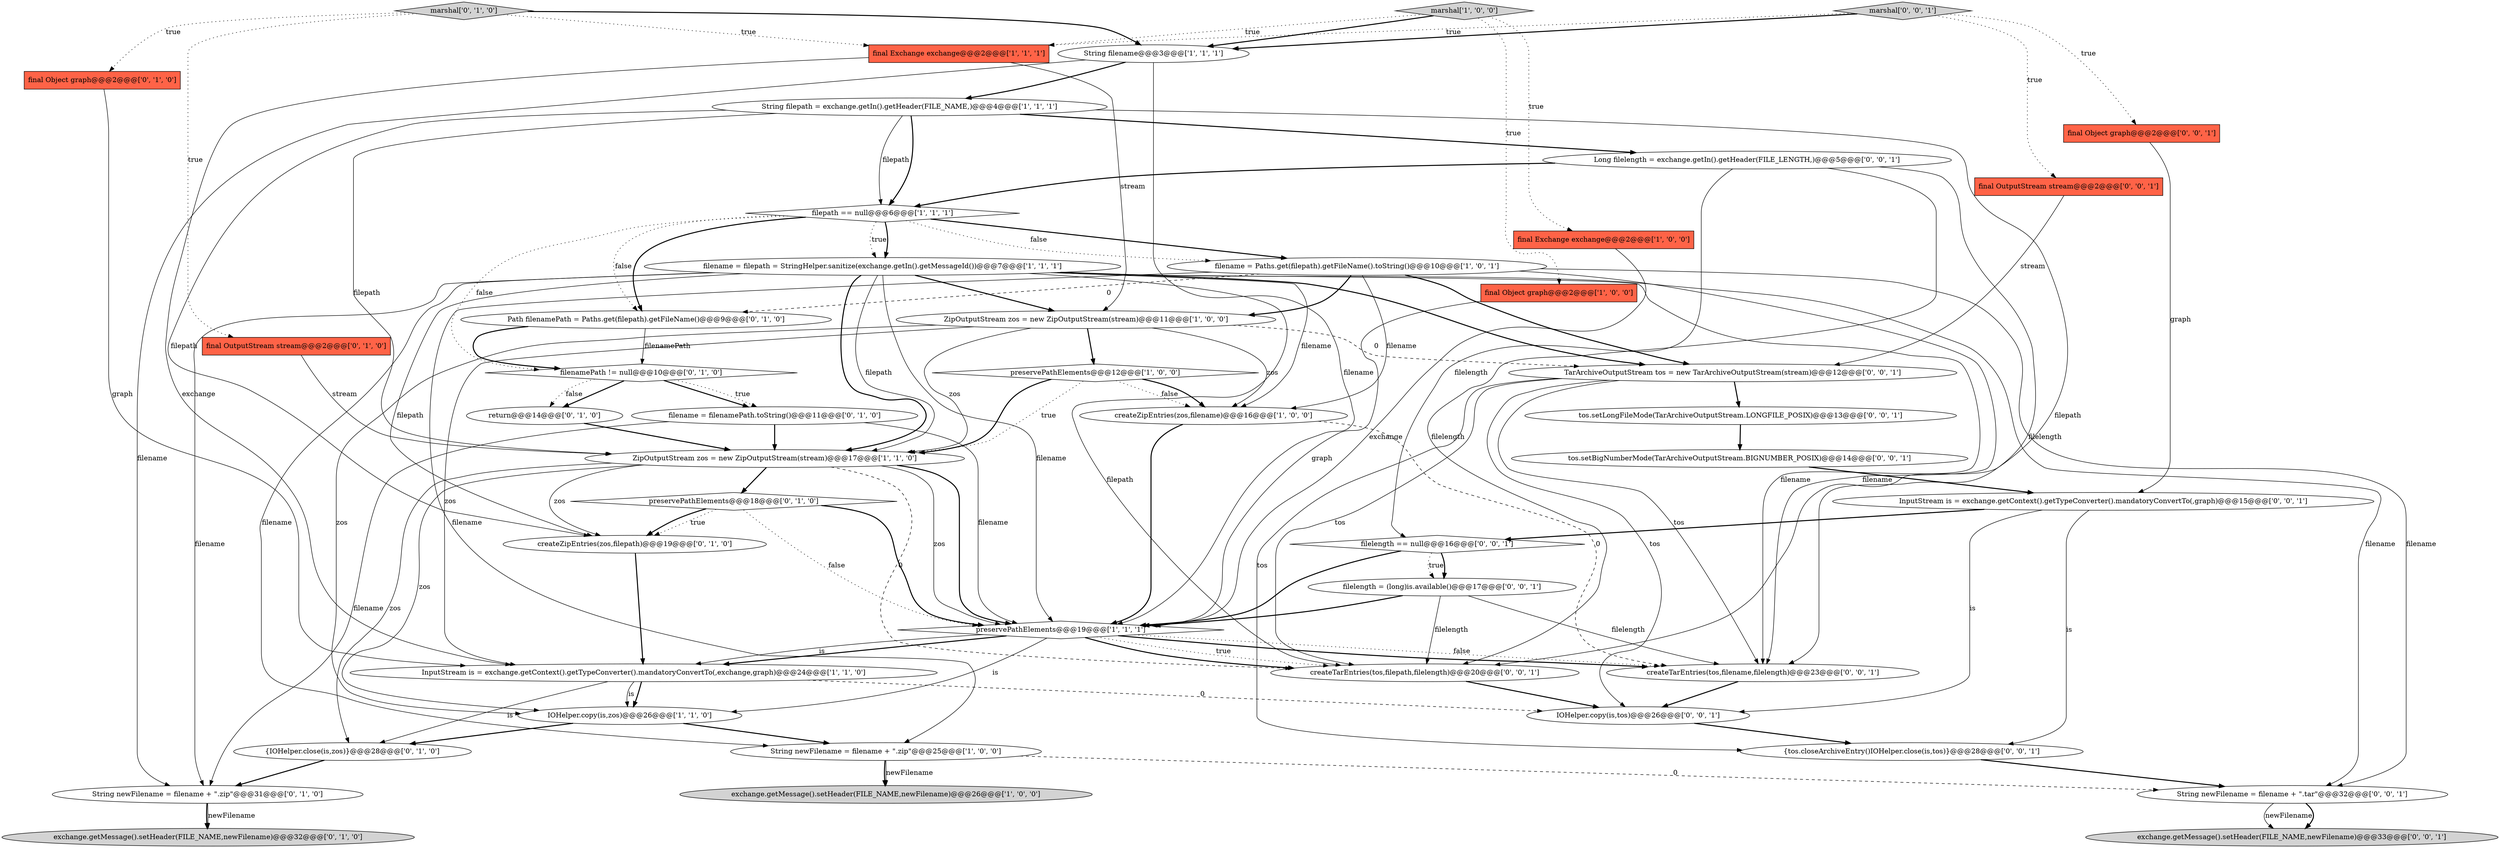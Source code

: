 digraph {
22 [style = filled, label = "filename = filenamePath.toString()@@@11@@@['0', '1', '0']", fillcolor = white, shape = ellipse image = "AAA1AAABBB2BBB"];
34 [style = filled, label = "{tos.closeArchiveEntry()IOHelper.close(is,tos)}@@@28@@@['0', '0', '1']", fillcolor = white, shape = ellipse image = "AAA0AAABBB3BBB"];
40 [style = filled, label = "tos.setBigNumberMode(TarArchiveOutputStream.BIGNUMBER_POSIX)@@@14@@@['0', '0', '1']", fillcolor = white, shape = ellipse image = "AAA0AAABBB3BBB"];
21 [style = filled, label = "filenamePath != null@@@10@@@['0', '1', '0']", fillcolor = white, shape = diamond image = "AAA1AAABBB2BBB"];
1 [style = filled, label = "createZipEntries(zos,filename)@@@16@@@['1', '0', '0']", fillcolor = white, shape = ellipse image = "AAA0AAABBB1BBB"];
28 [style = filled, label = "marshal['0', '1', '0']", fillcolor = lightgray, shape = diamond image = "AAA0AAABBB2BBB"];
39 [style = filled, label = "marshal['0', '0', '1']", fillcolor = lightgray, shape = diamond image = "AAA0AAABBB3BBB"];
30 [style = filled, label = "final Object graph@@@2@@@['0', '0', '1']", fillcolor = tomato, shape = box image = "AAA0AAABBB3BBB"];
7 [style = filled, label = "ZipOutputStream zos = new ZipOutputStream(stream)@@@11@@@['1', '0', '0']", fillcolor = white, shape = ellipse image = "AAA0AAABBB1BBB"];
24 [style = filled, label = "{IOHelper.close(is,zos)}@@@28@@@['0', '1', '0']", fillcolor = white, shape = ellipse image = "AAA0AAABBB2BBB"];
2 [style = filled, label = "final Exchange exchange@@@2@@@['1', '0', '0']", fillcolor = tomato, shape = box image = "AAA0AAABBB1BBB"];
10 [style = filled, label = "preservePathElements@@@12@@@['1', '0', '0']", fillcolor = white, shape = diamond image = "AAA0AAABBB1BBB"];
45 [style = filled, label = "String newFilename = filename + \".tar\"@@@32@@@['0', '0', '1']", fillcolor = white, shape = ellipse image = "AAA0AAABBB3BBB"];
42 [style = filled, label = "TarArchiveOutputStream tos = new TarArchiveOutputStream(stream)@@@12@@@['0', '0', '1']", fillcolor = white, shape = ellipse image = "AAA0AAABBB3BBB"];
8 [style = filled, label = "IOHelper.copy(is,zos)@@@26@@@['1', '1', '0']", fillcolor = white, shape = ellipse image = "AAA0AAABBB1BBB"];
15 [style = filled, label = "filename = filepath = StringHelper.sanitize(exchange.getIn().getMessageId())@@@7@@@['1', '1', '1']", fillcolor = white, shape = ellipse image = "AAA0AAABBB1BBB"];
38 [style = filled, label = "exchange.getMessage().setHeader(FILE_NAME,newFilename)@@@33@@@['0', '0', '1']", fillcolor = lightgray, shape = ellipse image = "AAA0AAABBB3BBB"];
11 [style = filled, label = "marshal['1', '0', '0']", fillcolor = lightgray, shape = diamond image = "AAA0AAABBB1BBB"];
12 [style = filled, label = "String newFilename = filename + \".zip\"@@@25@@@['1', '0', '0']", fillcolor = white, shape = ellipse image = "AAA0AAABBB1BBB"];
16 [style = filled, label = "filepath == null@@@6@@@['1', '1', '1']", fillcolor = white, shape = diamond image = "AAA0AAABBB1BBB"];
26 [style = filled, label = "Path filenamePath = Paths.get(filepath).getFileName()@@@9@@@['0', '1', '0']", fillcolor = white, shape = ellipse image = "AAA1AAABBB2BBB"];
17 [style = filled, label = "String filename@@@3@@@['1', '1', '1']", fillcolor = white, shape = ellipse image = "AAA0AAABBB1BBB"];
6 [style = filled, label = "exchange.getMessage().setHeader(FILE_NAME,newFilename)@@@26@@@['1', '0', '0']", fillcolor = lightgray, shape = ellipse image = "AAA0AAABBB1BBB"];
33 [style = filled, label = "filelength == null@@@16@@@['0', '0', '1']", fillcolor = white, shape = diamond image = "AAA0AAABBB3BBB"];
20 [style = filled, label = "final OutputStream stream@@@2@@@['0', '1', '0']", fillcolor = tomato, shape = box image = "AAA0AAABBB2BBB"];
3 [style = filled, label = "String filepath = exchange.getIn().getHeader(FILE_NAME,)@@@4@@@['1', '1', '1']", fillcolor = white, shape = ellipse image = "AAA0AAABBB1BBB"];
37 [style = filled, label = "createTarEntries(tos,filepath,filelength)@@@20@@@['0', '0', '1']", fillcolor = white, shape = ellipse image = "AAA0AAABBB3BBB"];
13 [style = filled, label = "preservePathElements@@@19@@@['1', '1', '1']", fillcolor = white, shape = diamond image = "AAA0AAABBB1BBB"];
32 [style = filled, label = "final OutputStream stream@@@2@@@['0', '0', '1']", fillcolor = tomato, shape = box image = "AAA0AAABBB3BBB"];
23 [style = filled, label = "String newFilename = filename + \".zip\"@@@31@@@['0', '1', '0']", fillcolor = white, shape = ellipse image = "AAA0AAABBB2BBB"];
31 [style = filled, label = "IOHelper.copy(is,tos)@@@26@@@['0', '0', '1']", fillcolor = white, shape = ellipse image = "AAA0AAABBB3BBB"];
9 [style = filled, label = "final Object graph@@@2@@@['1', '0', '0']", fillcolor = tomato, shape = box image = "AAA0AAABBB1BBB"];
18 [style = filled, label = "final Object graph@@@2@@@['0', '1', '0']", fillcolor = tomato, shape = box image = "AAA0AAABBB2BBB"];
14 [style = filled, label = "final Exchange exchange@@@2@@@['1', '1', '1']", fillcolor = tomato, shape = box image = "AAA0AAABBB1BBB"];
25 [style = filled, label = "preservePathElements@@@18@@@['0', '1', '0']", fillcolor = white, shape = diamond image = "AAA0AAABBB2BBB"];
36 [style = filled, label = "tos.setLongFileMode(TarArchiveOutputStream.LONGFILE_POSIX)@@@13@@@['0', '0', '1']", fillcolor = white, shape = ellipse image = "AAA0AAABBB3BBB"];
19 [style = filled, label = "return@@@14@@@['0', '1', '0']", fillcolor = white, shape = ellipse image = "AAA1AAABBB2BBB"];
27 [style = filled, label = "createZipEntries(zos,filepath)@@@19@@@['0', '1', '0']", fillcolor = white, shape = ellipse image = "AAA0AAABBB2BBB"];
35 [style = filled, label = "Long filelength = exchange.getIn().getHeader(FILE_LENGTH,)@@@5@@@['0', '0', '1']", fillcolor = white, shape = ellipse image = "AAA0AAABBB3BBB"];
29 [style = filled, label = "exchange.getMessage().setHeader(FILE_NAME,newFilename)@@@32@@@['0', '1', '0']", fillcolor = lightgray, shape = ellipse image = "AAA0AAABBB2BBB"];
0 [style = filled, label = "InputStream is = exchange.getContext().getTypeConverter().mandatoryConvertTo(,exchange,graph)@@@24@@@['1', '1', '0']", fillcolor = white, shape = ellipse image = "AAA0AAABBB1BBB"];
41 [style = filled, label = "createTarEntries(tos,filename,filelength)@@@23@@@['0', '0', '1']", fillcolor = white, shape = ellipse image = "AAA0AAABBB3BBB"];
43 [style = filled, label = "InputStream is = exchange.getContext().getTypeConverter().mandatoryConvertTo(,graph)@@@15@@@['0', '0', '1']", fillcolor = white, shape = ellipse image = "AAA0AAABBB3BBB"];
44 [style = filled, label = "filelength = (long)is.available()@@@17@@@['0', '0', '1']", fillcolor = white, shape = ellipse image = "AAA0AAABBB3BBB"];
4 [style = filled, label = "filename = Paths.get(filepath).getFileName().toString()@@@10@@@['1', '0', '1']", fillcolor = white, shape = ellipse image = "AAA0AAABBB1BBB"];
5 [style = filled, label = "ZipOutputStream zos = new ZipOutputStream(stream)@@@17@@@['1', '1', '0']", fillcolor = white, shape = ellipse image = "AAA0AAABBB1BBB"];
17->23 [style = solid, label="filename"];
39->17 [style = bold, label=""];
7->5 [style = solid, label="zos"];
13->41 [style = dotted, label="false"];
13->37 [style = dotted, label="true"];
21->22 [style = bold, label=""];
4->42 [style = bold, label=""];
39->32 [style = dotted, label="true"];
21->22 [style = dotted, label="true"];
44->37 [style = solid, label="filelength"];
39->30 [style = dotted, label="true"];
0->8 [style = bold, label=""];
15->45 [style = solid, label="filename"];
17->3 [style = bold, label=""];
30->43 [style = solid, label="graph"];
15->13 [style = solid, label="filename"];
16->15 [style = dotted, label="true"];
4->45 [style = solid, label="filename"];
5->13 [style = bold, label=""];
13->37 [style = bold, label=""];
35->41 [style = solid, label="filelength"];
3->35 [style = bold, label=""];
43->34 [style = solid, label="is"];
5->37 [style = dashed, label="0"];
25->13 [style = bold, label=""];
3->5 [style = solid, label="filepath"];
15->23 [style = solid, label="filename"];
5->8 [style = solid, label="zos"];
15->12 [style = solid, label="filename"];
13->8 [style = solid, label="is"];
39->14 [style = dotted, label="true"];
31->34 [style = bold, label=""];
43->31 [style = solid, label="is"];
10->5 [style = bold, label=""];
23->29 [style = bold, label=""];
25->13 [style = dotted, label="false"];
26->21 [style = bold, label=""];
16->4 [style = bold, label=""];
37->31 [style = bold, label=""];
19->5 [style = bold, label=""];
13->0 [style = bold, label=""];
42->31 [style = solid, label="tos"];
11->17 [style = bold, label=""];
13->0 [style = solid, label="is"];
15->7 [style = bold, label=""];
13->41 [style = bold, label=""];
5->27 [style = solid, label="zos"];
45->38 [style = solid, label="newFilename"];
25->27 [style = dotted, label="true"];
44->41 [style = solid, label="filelength"];
1->41 [style = dashed, label="0"];
17->13 [style = solid, label="filename"];
11->14 [style = dotted, label="true"];
22->23 [style = solid, label="filename"];
3->16 [style = solid, label="filepath"];
15->5 [style = bold, label=""];
10->1 [style = dotted, label="false"];
3->37 [style = solid, label="filepath"];
7->1 [style = solid, label="zos"];
25->27 [style = bold, label=""];
15->27 [style = solid, label="filepath"];
36->40 [style = bold, label=""];
43->33 [style = bold, label=""];
14->7 [style = solid, label="stream"];
15->41 [style = solid, label="filename"];
28->17 [style = bold, label=""];
1->13 [style = bold, label=""];
4->26 [style = dashed, label="0"];
45->38 [style = bold, label=""];
11->2 [style = dotted, label="true"];
16->4 [style = dotted, label="false"];
4->7 [style = bold, label=""];
40->43 [style = bold, label=""];
42->34 [style = solid, label="tos"];
34->45 [style = bold, label=""];
14->0 [style = solid, label="exchange"];
4->12 [style = solid, label="filename"];
41->31 [style = bold, label=""];
35->33 [style = solid, label="filelength"];
7->0 [style = solid, label="zos"];
10->1 [style = bold, label=""];
21->19 [style = bold, label=""];
35->37 [style = solid, label="filelength"];
12->6 [style = solid, label="newFilename"];
9->13 [style = solid, label="graph"];
26->21 [style = solid, label="filenamePath"];
42->36 [style = bold, label=""];
21->19 [style = dotted, label="false"];
15->42 [style = bold, label=""];
28->14 [style = dotted, label="true"];
0->8 [style = solid, label="is"];
3->16 [style = bold, label=""];
42->41 [style = solid, label="tos"];
8->24 [style = bold, label=""];
32->42 [style = solid, label="stream"];
5->24 [style = solid, label="zos"];
12->6 [style = bold, label=""];
11->9 [style = dotted, label="true"];
7->8 [style = solid, label="zos"];
44->13 [style = bold, label=""];
22->5 [style = bold, label=""];
42->37 [style = solid, label="tos"];
4->1 [style = solid, label="filename"];
8->12 [style = bold, label=""];
16->26 [style = bold, label=""];
16->21 [style = dotted, label="false"];
12->45 [style = dashed, label="0"];
24->23 [style = bold, label=""];
7->10 [style = bold, label=""];
16->26 [style = dotted, label="false"];
5->13 [style = solid, label="zos"];
27->0 [style = bold, label=""];
15->37 [style = solid, label="filepath"];
16->15 [style = bold, label=""];
22->13 [style = solid, label="filename"];
33->44 [style = dotted, label="true"];
33->44 [style = bold, label=""];
20->5 [style = solid, label="stream"];
35->16 [style = bold, label=""];
15->5 [style = solid, label="filepath"];
33->13 [style = bold, label=""];
28->20 [style = dotted, label="true"];
18->0 [style = solid, label="graph"];
5->25 [style = bold, label=""];
4->41 [style = solid, label="filename"];
3->27 [style = solid, label="filepath"];
7->42 [style = dashed, label="0"];
15->1 [style = solid, label="filename"];
28->18 [style = dotted, label="true"];
0->24 [style = solid, label="is"];
10->5 [style = dotted, label="true"];
23->29 [style = solid, label="newFilename"];
2->13 [style = solid, label="exchange"];
0->31 [style = dashed, label="0"];
}
